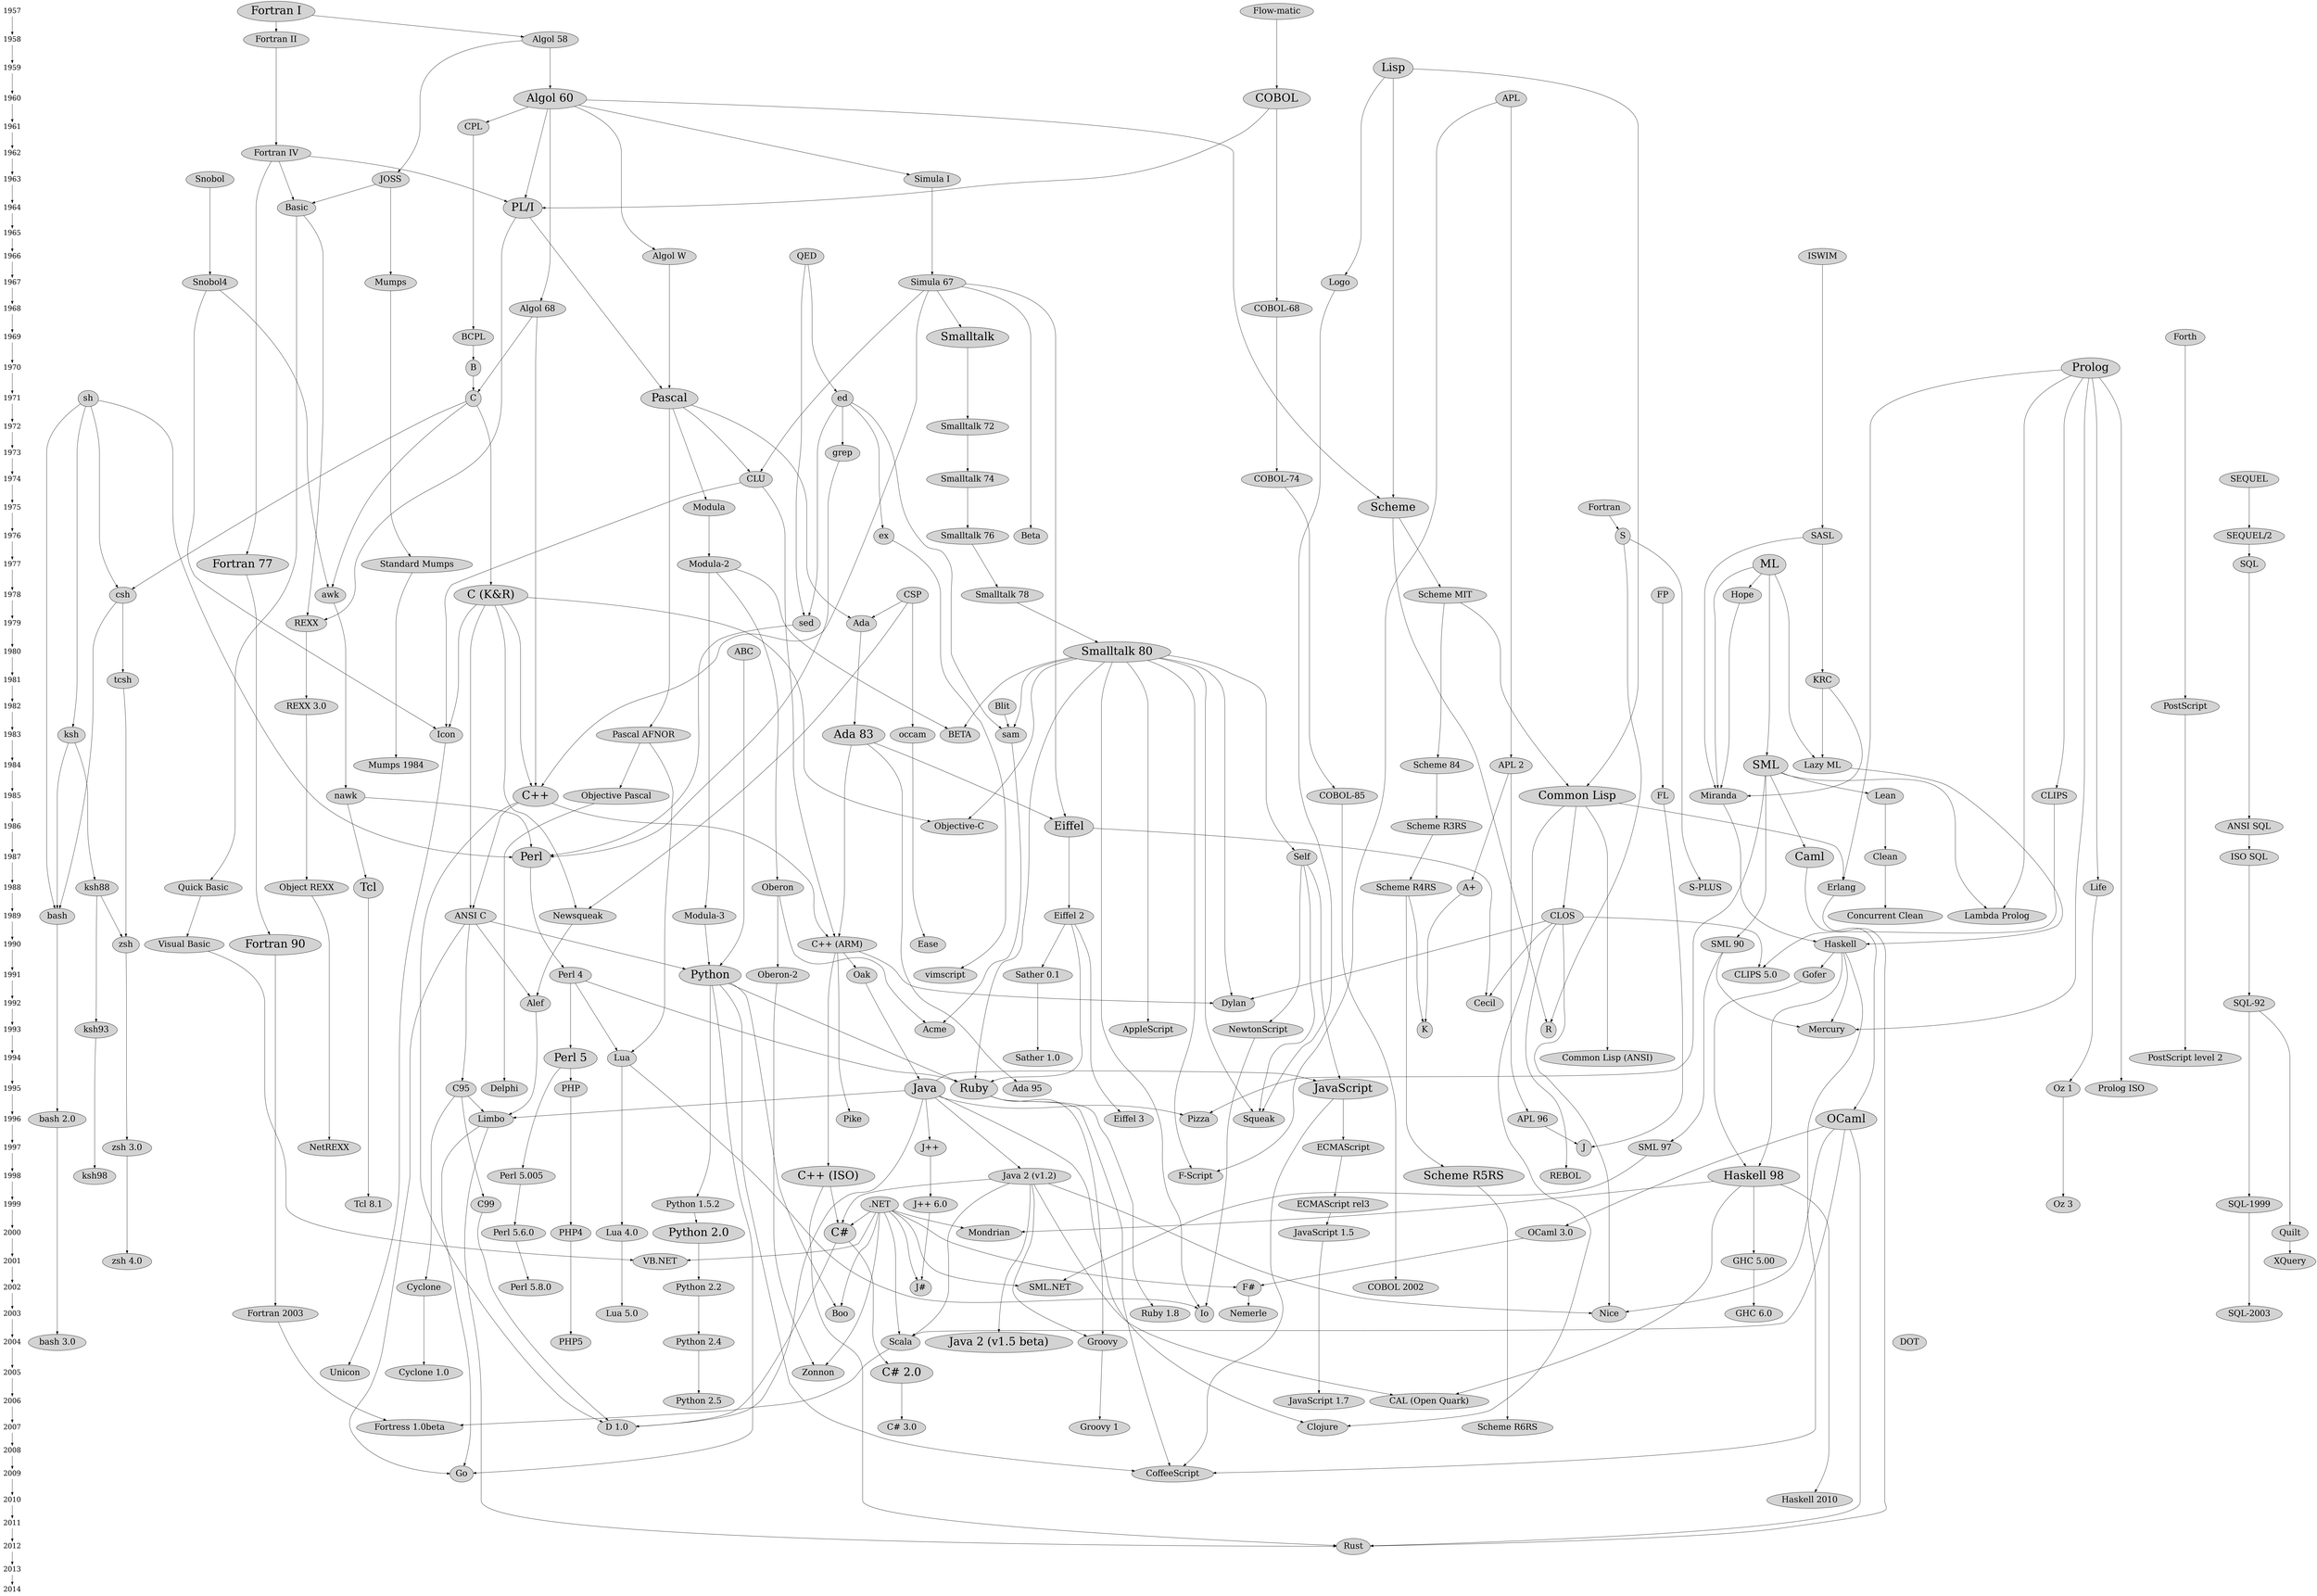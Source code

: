 
digraph dd {
  {
    node [ shape=plaintext,fontsize=25 ];

1957 -> 1958 -> 1959 -> 1960 -> 1961 -> 1962 -> 1963 -> 1964 -> 1965 -> 1966 -> 1967 -> 1968 -> 1969 -> 1970 -> 1971 -> 1972 -> 1973 -> 1974 -> 1975 -> 1976 -> 1977 -> 1978 -> 1979 -> 1980 -> 1981 -> 1982 -> 1983 -> 1984 -> 1985 -> 1986 -> 1987 -> 1988 -> 1989 -> 1990 -> 1991 -> 1992 -> 1993 -> 1994 -> 1995 -> 1996 -> 1997 -> 1998 -> 1999 -> 2000 -> 2001 -> 2002 -> 2003 -> 2004 -> 2005 -> 2006 -> 2007 -> 2008 -> 2009 -> 2010 -> 2011 -> 2012 -> 2013 -> 2014

  }

node [ fontsize=30, style=filled ];

{ rank = same ; 1957 ; "Flow-matic" ; "Fortran I" [ fontsize=40 ] }
{ rank = same ; 1958 ; "Algol 58" ; "Fortran II" }
{ rank = same ; 1959 ; "Lisp" [ fontsize=40 ] }
{ rank = same ; 1960 ; "Algol 60" [ fontsize=40 ] ; "APL" ; "COBOL" [ fontsize=40 ] }
{ rank = same ; 1961 ; "CPL" }
{ rank = same ; 1962 ; "Fortran IV" }
{ rank = same ; 1963 ; "Simula I" ; "Snobol" ; "JOSS" }
{ rank = same ; 1964 ; "Basic" ; "PL/I" [ fontsize=40 ] }
{ rank = same ; 1966 ; "ISWIM" ; "Algol W" ; "QED" }
{ rank = same ; 1967 ; "Mumps" ; "Snobol4" ; "Simula 67" ; "Logo" }
{ rank = same ; 1968 ; "COBOL-68" ; "Algol 68" }
{ rank = same ; 1969 ; "Smalltalk" [ fontsize=40 ] ; "BCPL" ; "Forth" }
{ rank = same ; 1970 ; "B" ; "Prolog" [ fontsize=40 ] }
{ rank = same ; 1971 ; "C" ; "sh" ; "Pascal" [ fontsize=40 ] ; "ed" }
{ rank = same ; 1972 ; "Smalltalk 72" }
{ rank = same ; 1973 ; "grep" }
{ rank = same ; 1974 ; "SEQUEL" ; "CLU" ; "Smalltalk 74" ; "COBOL-74" }
{ rank = same ; 1975 ; "Modula" ; "Scheme" [ fontsize=40 ] }
{ rank = same ; 1976 ; "SEQUEL/2" ; "SASL" ; "Beta" ; "Smalltalk 76" ; "ex" ; "S" }
{ rank = same ; 1977 ; "Standard Mumps" ; "Fortran 77" [ fontsize=40 ] ; "SQL" ; "Modula-2" ; "ML" [ fontsize=40 ] }
{ rank = same ; 1978 ; "CSP" ; "csh" ; "awk" ; "Scheme MIT" ; "Smalltalk 78" ; "Hope" ; "FP" ; "C (K&R)" [ fontsize=40 ] }
{ rank = same ; 1979 ; "Ada" ; "REXX" ; "sed" }
{ rank = same ; 1980 ; "ABC" ; "Smalltalk 80" [ fontsize=40 ] }
{ rank = same ; 1981 ; "tcsh" ; "KRC" }
{ rank = same ; 1982 ; "REXX 3.0" ; "PostScript" ; "Blit" }
{ rank = same ; 1983 ; "ksh" ; "occam" ; "Ada 83" [ fontsize=40 ] ; "Icon" ; "Pascal AFNOR" ; "BETA" ; "sam" }
{ rank = same ; 1984 ; "APL 2" ; "SML" [ fontsize=40 ] ; "Mumps 1984" ; "Lazy ML" ; "Scheme 84" }
{ rank = same ; 1985 ; "Miranda" ; "Objective Pascal" ; "nawk" ; "C++" [ fontsize=40 ] ; "Lean" ; "CLIPS" ; "Common Lisp" [ fontsize=40 ] ; "FL" ; "COBOL-85" }
{ rank = same ; 1986 ; "Eiffel" [ fontsize=40 ] ; "Scheme R3RS" ; "ANSI SQL" ; "Objective-C" }
{ rank = same ; 1987 ; "Self" ; "Caml" [ fontsize=40 ] ; "Perl" [ fontsize=40 ] ; "ISO SQL" ; "Clean" }
{ rank = same ; 1988 ; "Object REXX" ; "Erlang" ; "Quick Basic" ; "Life" ; "A+" ; "Scheme R4RS" ; "Tcl" [ fontsize=40 ] ; "Oberon" ; "ksh88" ; "S-PLUS" }
{ rank = same ; 1989 ; "bash" ; "Modula-3" ; "ANSI C" ; "Concurrent Clean" ; "Eiffel 2" ; "CLOS" ; "Lambda Prolog" ; "Newsqueak" }
{ rank = same ; 1990 ; "Haskell" ; "Fortran 90" [ fontsize=40 ] ; "SML 90" ; "zsh" ; "Ease" ; "C++ (ARM)" ; "Visual Basic" }
{ rank = same ; 1991 ; "Gofer" ; "Oberon-2" ; "CLIPS 5.0" ; "Python" [ fontsize=40 ] ; "Perl 4" ; "Sather 0.1" ; "Oak" ; "vimscript" }
{ rank = same ; 1992 ; "Cecil" ; "Dylan" ; "SQL-92" ; "Alef" }
{ rank = same ; 1993 ; "AppleScript" ; "Mercury" ; "NewtonScript" ; "K" ; "ksh93" ; "Acme" ; "R" }
{ rank = same ; 1994 ; "Perl 5" [ fontsize=40 ] ; "PostScript level 2" ; "Sather 1.0" ; "Common Lisp (ANSI)" ; "Lua" }
{ rank = same ; 1995 ; "Delphi" ; "Oz 1" ; "Java" [ fontsize=40 ] ; "JavaScript" [ fontsize=40 ] ; "Prolog ISO" ; "Ruby" [ fontsize=40 ] ; "Ada 95" ; "PHP" ; "C95" }
{ rank = same ; 1996 ; "APL 96" ; "Eiffel 3" ; "Pike" ; "bash 2.0" ; "Limbo" ; "Squeak" ; "Pizza" ; "OCaml" [ fontsize=40 ] }
{ rank = same ; 1997 ; "zsh 3.0" ; "J" ; "NetREXX" ; "ECMAScript" ; "SML 97" ; "J++" }
{ rank = same ; 1998 ; "C++ (ISO)" [ fontsize=40 ] ; "F-Script" ; "ksh98" ; "Scheme R5RS" [ fontsize=40 ] ; "Haskell 98" [ fontsize=40 ] ; "Java 2 (v1.2)" ; "Perl 5.005" ; "REBOL" }
{ rank = same ; 1999 ; "C99" ; "Oz 3" ; ".NET" ; "SQL-1999" ; "J++ 6.0" ; "Tcl 8.1" ; "Python 1.5.2" ; "ECMAScript rel3" }
{ rank = same ; 2000 ; "OCaml 3.0" ; "C#" [ fontsize=40 ] ; "Quilt" ; "Lua 4.0" ; "PHP4" ; "Perl 5.6.0" ; "Python 2.0" [ fontsize=40 ] ; "JavaScript 1.5" ; "Mondrian" }
{ rank = same ; 2001 ; "VB.NET" ; "zsh 4.0" ; "XQuery" ; "GHC 5.00" }
{ rank = same ; 2002 ; "Python 2.2" ; "SML.NET" ; "Perl 5.8.0" ; "Cyclone" ; "F#" ; "J#" ; "COBOL 2002" }
{ rank = same ; 2003 ; "Fortran 2003" ; "Nemerle" ; "Lua 5.0" ; "Boo" ; "GHC 6.0" ; "Nice" ; "SQL-2003" ; "Io" ; "Ruby 1.8" }
{ rank = same ; 2004 ; "DOT" }
{ rank = same ; 2004 ; "Groovy" ; "PHP5" ; "Python 2.4" ; "bash 3.0" ; "Scala" ; "Java 2 (v1.5 beta)" [ fontsize=40 ] }
{ rank = same ; 2005 ; "Zonnon" ; "C# 2.0" [ fontsize=40 ] ; "Unicon" ; "Cyclone 1.0" }
{ rank = same ; 2006 ; "CAL (Open Quark)" ; "JavaScript 1.7" ; "Python 2.5" }
{ rank = same ; 2007 ; "Clojure" }
{ rank = same ; 2007 ; "Scheme R6RS" ; "D 1.0" ; "Fortress 1.0beta" ; "C# 3.0" ; "Groovy 1" }
{ rank = same ; 2009 ; "Go" ; "CoffeeScript" }
{ rank = same ; 2010 ; "Haskell 2010" }
{ rank = same ; 2012 ; "Rust" }

"Scheme" -> "R"
"S" -> "R"
"S" -> "S-PLUS"
"Fortran" -> "S"
"Python" -> "Go"
"Python" -> "CoffeeScript"
"Haskell" -> "CoffeeScript"
"JavaScript" -> "CoffeeScript"
"Ruby" -> "CoffeeScript"
"Haskell 98" -> "Haskell 2010"
"Java" -> "Clojure"
"Common Lisp" -> "Clojure"
"Oberon" -> "Acme"
"Limbo" -> "Rust"
"Erlang" -> "Rust"
"C++ (ISO)" -> "Rust"
"OCaml" -> "Rust"
"ANSI C" -> "Go"
"Limbo" -> "Go"
"Alef" -> "Limbo"
"C (K&R)" -> "Newsqueak"
"CSP" -> "Newsqueak"
"Newsqueak" -> "Alef"
"ANSI C" -> "Alef"
"Smalltalk 80" -> "sam"
"ed" -> "sam"
"sam" -> "Acme"
"Blit" -> "sam"
"QED" -> "ed"
"QED" -> "sed"
"ed" -> "sed"
"ed" -> "ex"
"ed" -> "grep"
"grep" -> "Perl"
"ex" -> "vimscript"
"zsh" -> "zsh 3.0" [weight=3]
"sh" -> "ksh"
"Lazy ML" -> "Haskell"
"Miranda" -> "Haskell"
"CSP" -> "Ada"
"Pascal" -> "Ada"
"Ruby" -> "Groovy"
"Java 2 (v1.2)" -> "Groovy"
"Fortran 90" -> "Fortran 2003" [weight=3]
"Eiffel" -> "Cecil"
"CLOS" -> "Cecil"
".NET" -> "VB.NET"
"Visual Basic" -> "VB.NET"
"JOSS" -> "Mumps" [weight=3]
"zsh 3.0" -> "zsh 4.0" [weight=3]
"Smalltalk 80" -> "AppleScript"
"C" -> "csh"
"sh" -> "csh"
"F#" -> "Nemerle" [weight=3]
"FL" -> "J"
"APL 96" -> "J"
"SEQUEL" -> "SEQUEL/2" [weight=3]
"Haskell" -> "Gofer"
"APL 2" -> "APL 96" [weight=3]
"OCaml" -> "OCaml 3.0" [weight=3]
"Objective Pascal" -> "Delphi" [weight=3]
"Snobol" -> "Snobol4" [weight=3]
"Life" -> "Oz 1"
"Eiffel 2" -> "Eiffel 3" [weight=3]
"Algol 60" -> "Simula I"
"Smalltalk 80" -> "Self"
"REXX 3.0" -> "Object REXX" [weight=3]
"C++ (ARM)" -> "Pike"
"Scheme R5RS" -> "Scheme R6RS" [weight=3]
"Mumps" -> "Standard Mumps" [weight=3]
"C99" -> "D 1.0"
"C#" -> "D 1.0"
"C++" -> "D 1.0"
"Java" -> "D 1.0"
"Python 2.0" -> "Python 2.2" [weight=3]
"APL" -> "APL 2" [weight=3]
"B" -> "C" [weight=3]
"Algol 68" -> "C"
"Lua 4.0" -> "Lua 5.0" [weight=3]
"SASL" -> "Miranda"
"KRC" -> "Miranda"
"Hope" -> "Miranda"
"ML" -> "Miranda"
"Simula 67" -> "CLU"
"Pascal" -> "CLU"
"Fortran IV" -> "Fortran 77" [weight=3]
"C++ (ARM)" -> "C++ (ISO)" [weight=3]
"ML" -> "SML" [weight=3]
"C95" -> "C99" [weight=3]
"PHP4" -> "PHP5" [weight=3]
"Smalltalk" -> "Smalltalk 72" [weight=3]
"Oz 1" -> "Oz 3" [weight=3]
"Perl 4" -> "Perl 5" [weight=3]
"PostScript" -> "PostScript level 2" [weight=3]
".NET" -> "SML.NET"
"SML 97" -> "SML.NET"
"ISWIM" -> "SASL" [weight=3]
"Simula 67" -> "Eiffel"
"Ada 83" -> "Eiffel"
"Sather 0.1" -> "Sather 1.0" [weight=3]
"SML" -> "Caml"
".NET" -> "Zonnon"
"Oberon-2" -> "Zonnon"
"Common Lisp" -> "Erlang"
"Prolog" -> "Erlang"
"csh" -> "bash"
"ksh" -> "bash"
"sh" -> "bash"
"Modula-2" -> "Modula-3" [weight=3]
"Basic" -> "Quick Basic" [weight=3]
"Oak" -> "Java" [weight=3]
"Simula 67" -> "Beta"
"Haskell 98" -> "CAL (Open Quark)"
"Java 2 (v1.2)" -> "CAL (Open Quark)"
"Object REXX" -> "NetREXX" [weight=3]
".NET" -> "C#"
"C++ (ISO)" -> "C#"
"Java 2 (v1.2)" -> "C#"
".NET" -> "Boo"
"Python" -> "Boo"
"Algol 58" -> "Algol 60" [weight=3]
"Smalltalk 80" -> "F-Script"
"APL" -> "F-Script"
"Scheme 84" -> "Scheme R3RS" [weight=3]
"BCPL" -> "B" [weight=3]
"Oberon" -> "Oberon-2" [weight=3]
"Prolog" -> "Life"
"Algol 60" -> "CPL"
"REXX" -> "REXX 3.0" [weight=3]
"Fortran IV" -> "Basic"
"JOSS" -> "Basic"
"APL 2" -> "A+"
"SQL-92" -> "SQL-1999" [weight=3]
"sed" -> "Perl"
"nawk" -> "Perl"
"sh" -> "Perl"
"Smalltalk 72" -> "Smalltalk 74" [weight=3]
"Python 2.2" -> "Python 2.4" [weight=3]
"Pascal" -> "Modula"
"Scala" -> "Fortress 1.0beta"
"Fortran 2003" -> "Fortress 1.0beta"
"CLOS" -> "CLIPS 5.0"
"CLIPS" -> "CLIPS 5.0" [weight=3]
"Self" -> "JavaScript"
"Java" -> "JavaScript"
"GHC 5.00" -> "GHC 6.0" [weight=3]
"Haskell" -> "Mercury"
"Prolog" -> "Mercury"
"SML 90" -> "Mercury"
"Common Lisp" -> "Common Lisp (ANSI)" [weight=3]
"ksh93" -> "ksh98" [weight=3]
"SEQUEL/2" -> "SQL" [weight=3]
"J++" -> "J++ 6.0" [weight=3]
"Forth" -> "PostScript"
"SQL-92" -> "Quilt"
"Scheme R4RS" -> "Scheme R5RS" [weight=3]
"CSP" -> "occam" [weight=3]
"Self" -> "NewtonScript"
"ABC" -> "Python" [weight=3]
"Modula-3" -> "Python"
"ANSI C" -> "Python"
"Snobol4" -> "awk"
"C" -> "awk"
"Fortran 77" -> "Fortran 90" [weight=3]
"Simula 67" -> "Smalltalk"
"JavaScript 1.5" -> "JavaScript 1.7" [weight=3]
"Smalltalk 74" -> "Smalltalk 76" [weight=3]
"Perl" -> "Perl 4" [weight=3]
"JavaScript" -> "ECMAScript" [weight=3]
"Scheme R4RS" -> "K"
"A+" -> "K"
"Python 2.4" -> "Python 2.5" [weight=3]
"Ada" -> "Ada 83" [weight=3]
"Algol 58" -> "JOSS"
"csh" -> "tcsh" [weight=3]
"Prolog" -> "Prolog ISO" [weight=3]
"Haskell" -> "Haskell 98"
"Gofer" -> "Haskell 98"
"Java" -> "Java 2 (v1.2)" [weight=3]
"bash" -> "bash 2.0" [weight=3]
"Perl 5" -> "Perl 5.005" [weight=3]
"CLU" -> "Icon"
"Snobol4" -> "Icon"
"C (K&R)" -> "Icon"
"ANSI SQL" -> "ISO SQL" [weight=3]
"Algol 60" -> "Scheme"
"Lisp" -> "Scheme"
"Lua" -> "Lua 4.0" [weight=3]
"bash 2.0" -> "bash 3.0" [weight=3]
"Simula I" -> "Simula 67" [weight=3]
"Java 2 (v1.2)" -> "Nice"
"CLOS" -> "Nice"
"OCaml" -> "Nice"
"Quilt" -> "XQuery" [weight=3]
"C#" -> "C# 2.0" [weight=3]
"Pascal" -> "Pascal AFNOR" [weight=3]
"Pascal AFNOR" -> "Objective Pascal" [weight=3]
"Lean" -> "Clean" [weight=3]
"Tcl" -> "Tcl 8.1" [weight=3]
"C++" -> "ANSI C"
"Smalltalk 80" -> "Ruby"
"Perl 4" -> "Ruby"
"Python" -> "Ruby"
"Eiffel 2" -> "Ruby"
"PL/I" -> "REXX"
"Basic" -> "REXX"
"COBOL" -> "COBOL-68" [weight=3]
"Clean" -> "Concurrent Clean" [weight=3]
"SML" -> "SML 90" [weight=3]
"PHP" -> "PHP4" [weight=3]
"ksh88" -> "ksh93" [weight=3]
"Python" -> "Python 1.5.2" [weight=3]
"SASL" -> "KRC" [weight=3]
"Scheme R3RS" -> "Scheme R4RS" [weight=3]
"Eiffel" -> "Eiffel 2" [weight=3]
"Common Lisp" -> "CLOS"
"C (K&R)" -> "ANSI C" [weight=3]
"Icon" -> "Unicon" [weight=3]
"Standard Mumps" -> "Mumps 1984" [weight=3]
"Perl 5.005" -> "Perl 5.6.0" [weight=3]
"Scheme" -> "Scheme MIT" [weight=3]
"awk" -> "nawk" [weight=3]
"tcsh" -> "zsh"
"ksh88" -> "zsh"
"Ada 83" -> "Ada 95" [weight=3]
"KRC" -> "Lazy ML"
"ML" -> "Lazy ML"
"Smalltalk 76" -> "Smalltalk 78" [weight=3]
"C95" -> "Limbo"
"Java" -> "Limbo"
"nawk" -> "Tcl"
"Perl 5.6.0" -> "Perl 5.8.0" [weight=3]
"Perl 5" -> "PHP"
"Simula 67" -> "C++"
"C (K&R)" -> "C++"
"Algol 68" -> "C++"
"Modula" -> "Modula-2" [weight=3]
"C95" -> "Cyclone"
"Algol 60" -> "Algol 68" [weight=3]
"C++ (ARM)" -> "Dylan"
"Smalltalk 80" -> "Dylan"
"CLOS" -> "Dylan"
"Python 1.5.2" -> "Python 2.0" [weight=3]
"ECMAScript rel3" -> "JavaScript 1.5" [weight=3]
"CLOS" -> "REBOL"
"ANSI C" -> "C95" [weight=3]
"C# 2.0" -> "C# 3.0" [weight=3]
".NET" -> "F#"
"OCaml 3.0" -> "F#"
"Lisp" -> "Logo"
".NET" -> "J#"
"J++ 6.0" -> "J#"
"Cyclone" -> "Cyclone 1.0" [weight=3]
"Smalltalk 80" -> "BETA"
"Modula-2" -> "BETA"
"CPL" -> "BCPL" [weight=3]
".NET" -> "Scala"
"Java 2 (v1.2)" -> "Scala"
"OCaml" -> "Scala"
"ML" -> "Hope"
"Java 2 (v1.2)" -> "Java 2 (v1.5 beta)" [weight=3]
"Eiffel 2" -> "Sather 0.1"
"COBOL-85" -> "COBOL 2002" [weight=3]
"SML 90" -> "SML 97" [weight=3]
"Algol W" -> "Pascal" [weight=3]
"PL/I" -> "Pascal"
"Algol 60" -> "Algol W"
"Fortran II" -> "Fortran IV" [weight=3]
"Fortran IV" -> "PL/I"
"Algol 60" -> "PL/I"
"COBOL" -> "PL/I"
"SML" -> "Lean"
"C" -> "C (K&R)" [weight=3]
"Smalltalk 80" -> "Squeak"
"Self" -> "Squeak"
"Logo" -> "Squeak"
"SQL" -> "ANSI SQL" [weight=3]
"Prolog" -> "CLIPS"
"Flow-matic" -> "COBOL"
"ECMAScript" -> "ECMAScript rel3" [weight=3]
"Groovy" -> "Groovy 1" [weight=3]
"SQL-1999" -> "SQL-2003" [weight=3]
"Haskell 98" -> "GHC 5.00" [weight=3]
"SML" -> "Lambda Prolog"
"Prolog" -> "Lambda Prolog"
"Fortran I" -> "Algol 58"
"NewtonScript" -> "Io"
"Smalltalk 80" -> "Io"
"Lua" -> "Io"
"SML" -> "Pizza"
"Java" -> "Pizza"
"Lisp" -> "Common Lisp"
"Scheme MIT" -> "Common Lisp"
"Smalltalk 80" -> "Objective-C"
"C (K&R)" -> "Objective-C"
"FP" -> "FL" [weight=3]
"Modula-2" -> "Oberon"
"Java" -> "J++"
"COBOL-68" -> "COBOL-74" [weight=3]
"COBOL-74" -> "COBOL-85" [weight=3]
"Caml" -> "OCaml" [weight=3]
"occam" -> "Ease" [weight=3]
"CLU" -> "C++ (ARM)"
"C++" -> "C++ (ARM)" [weight=3]
"Ada 83" -> "C++ (ARM)"
".NET" -> "Mondrian"
"Haskell 98" -> "Mondrian"
"C++ (ARM)" -> "Oak"
"Ruby" -> "Ruby 1.8" [weight=3]
"Perl 4" -> "Lua"
"Pascal AFNOR" -> "Lua"
"Fortran I" -> "Fortran II" [weight=3]
"Smalltalk 78" -> "Smalltalk 80" [weight=3]
"ISO SQL" -> "SQL-92" [weight=3]
"Scheme MIT" -> "Scheme 84" [weight=3]
"Quick Basic" -> "Visual Basic" [weight=3]
"ksh" -> "ksh88" [weight=3]

}
